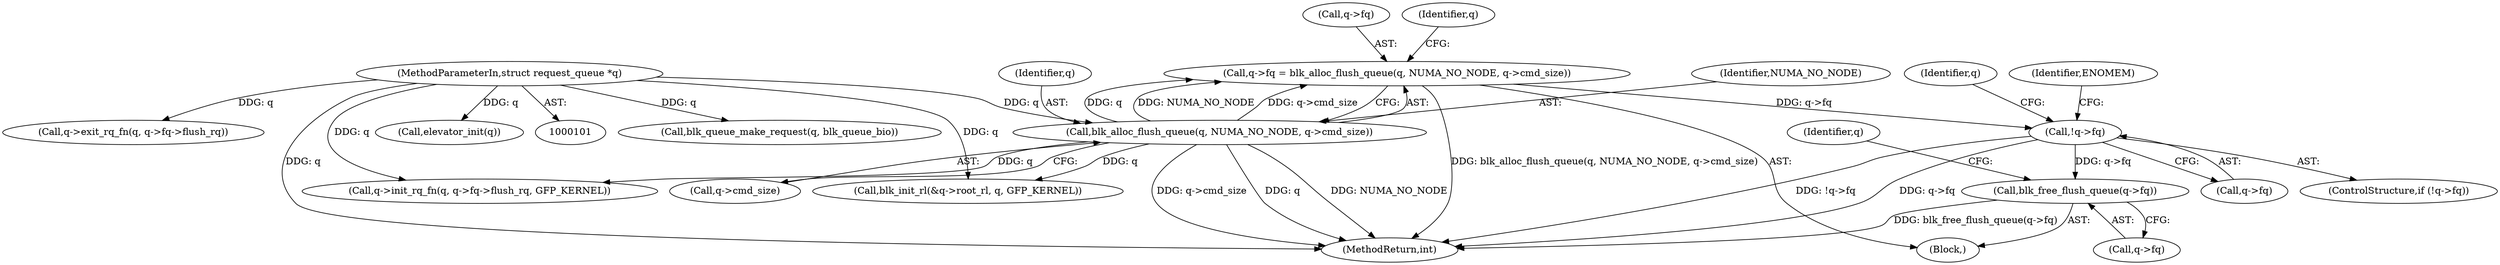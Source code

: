 digraph "0_linux_54648cf1ec2d7f4b6a71767799c45676a138ca24@pointer" {
"1000108" [label="(Call,q->fq = blk_alloc_flush_queue(q, NUMA_NO_NODE, q->cmd_size))"];
"1000112" [label="(Call,blk_alloc_flush_queue(q, NUMA_NO_NODE, q->cmd_size))"];
"1000102" [label="(MethodParameterIn,struct request_queue *q)"];
"1000119" [label="(Call,!q->fq)"];
"1000187" [label="(Call,blk_free_flush_queue(q->fq))"];
"1000120" [label="(Call,q->fq)"];
"1000109" [label="(Call,q->fq)"];
"1000141" [label="(Call,blk_init_rl(&q->root_rl, q, GFP_KERNEL))"];
"1000102" [label="(MethodParameterIn,struct request_queue *q)"];
"1000121" [label="(Identifier,q)"];
"1000160" [label="(Call,blk_queue_make_request(q, blk_queue_bio))"];
"1000193" [label="(Identifier,q)"];
"1000129" [label="(Identifier,q)"];
"1000118" [label="(ControlStructure,if (!q->fq))"];
"1000119" [label="(Call,!q->fq)"];
"1000112" [label="(Call,blk_alloc_flush_queue(q, NUMA_NO_NODE, q->cmd_size))"];
"1000125" [label="(Identifier,ENOMEM)"];
"1000114" [label="(Identifier,NUMA_NO_NODE)"];
"1000115" [label="(Call,q->cmd_size)"];
"1000131" [label="(Call,q->init_rq_fn(q, q->fq->flush_rq, GFP_KERNEL))"];
"1000188" [label="(Call,q->fq)"];
"1000187" [label="(Call,blk_free_flush_queue(q->fq))"];
"1000179" [label="(Call,q->exit_rq_fn(q, q->fq->flush_rq))"];
"1000199" [label="(MethodReturn,int)"];
"1000113" [label="(Identifier,q)"];
"1000169" [label="(Call,elevator_init(q))"];
"1000108" [label="(Call,q->fq = blk_alloc_flush_queue(q, NUMA_NO_NODE, q->cmd_size))"];
"1000103" [label="(Block,)"];
"1000108" -> "1000103"  [label="AST: "];
"1000108" -> "1000112"  [label="CFG: "];
"1000109" -> "1000108"  [label="AST: "];
"1000112" -> "1000108"  [label="AST: "];
"1000121" -> "1000108"  [label="CFG: "];
"1000108" -> "1000199"  [label="DDG: blk_alloc_flush_queue(q, NUMA_NO_NODE, q->cmd_size)"];
"1000112" -> "1000108"  [label="DDG: q"];
"1000112" -> "1000108"  [label="DDG: NUMA_NO_NODE"];
"1000112" -> "1000108"  [label="DDG: q->cmd_size"];
"1000108" -> "1000119"  [label="DDG: q->fq"];
"1000112" -> "1000115"  [label="CFG: "];
"1000113" -> "1000112"  [label="AST: "];
"1000114" -> "1000112"  [label="AST: "];
"1000115" -> "1000112"  [label="AST: "];
"1000112" -> "1000199"  [label="DDG: NUMA_NO_NODE"];
"1000112" -> "1000199"  [label="DDG: q->cmd_size"];
"1000112" -> "1000199"  [label="DDG: q"];
"1000102" -> "1000112"  [label="DDG: q"];
"1000112" -> "1000131"  [label="DDG: q"];
"1000112" -> "1000141"  [label="DDG: q"];
"1000102" -> "1000101"  [label="AST: "];
"1000102" -> "1000199"  [label="DDG: q"];
"1000102" -> "1000131"  [label="DDG: q"];
"1000102" -> "1000141"  [label="DDG: q"];
"1000102" -> "1000160"  [label="DDG: q"];
"1000102" -> "1000169"  [label="DDG: q"];
"1000102" -> "1000179"  [label="DDG: q"];
"1000119" -> "1000118"  [label="AST: "];
"1000119" -> "1000120"  [label="CFG: "];
"1000120" -> "1000119"  [label="AST: "];
"1000125" -> "1000119"  [label="CFG: "];
"1000129" -> "1000119"  [label="CFG: "];
"1000119" -> "1000199"  [label="DDG: !q->fq"];
"1000119" -> "1000199"  [label="DDG: q->fq"];
"1000119" -> "1000187"  [label="DDG: q->fq"];
"1000187" -> "1000103"  [label="AST: "];
"1000187" -> "1000188"  [label="CFG: "];
"1000188" -> "1000187"  [label="AST: "];
"1000193" -> "1000187"  [label="CFG: "];
"1000187" -> "1000199"  [label="DDG: blk_free_flush_queue(q->fq)"];
}
